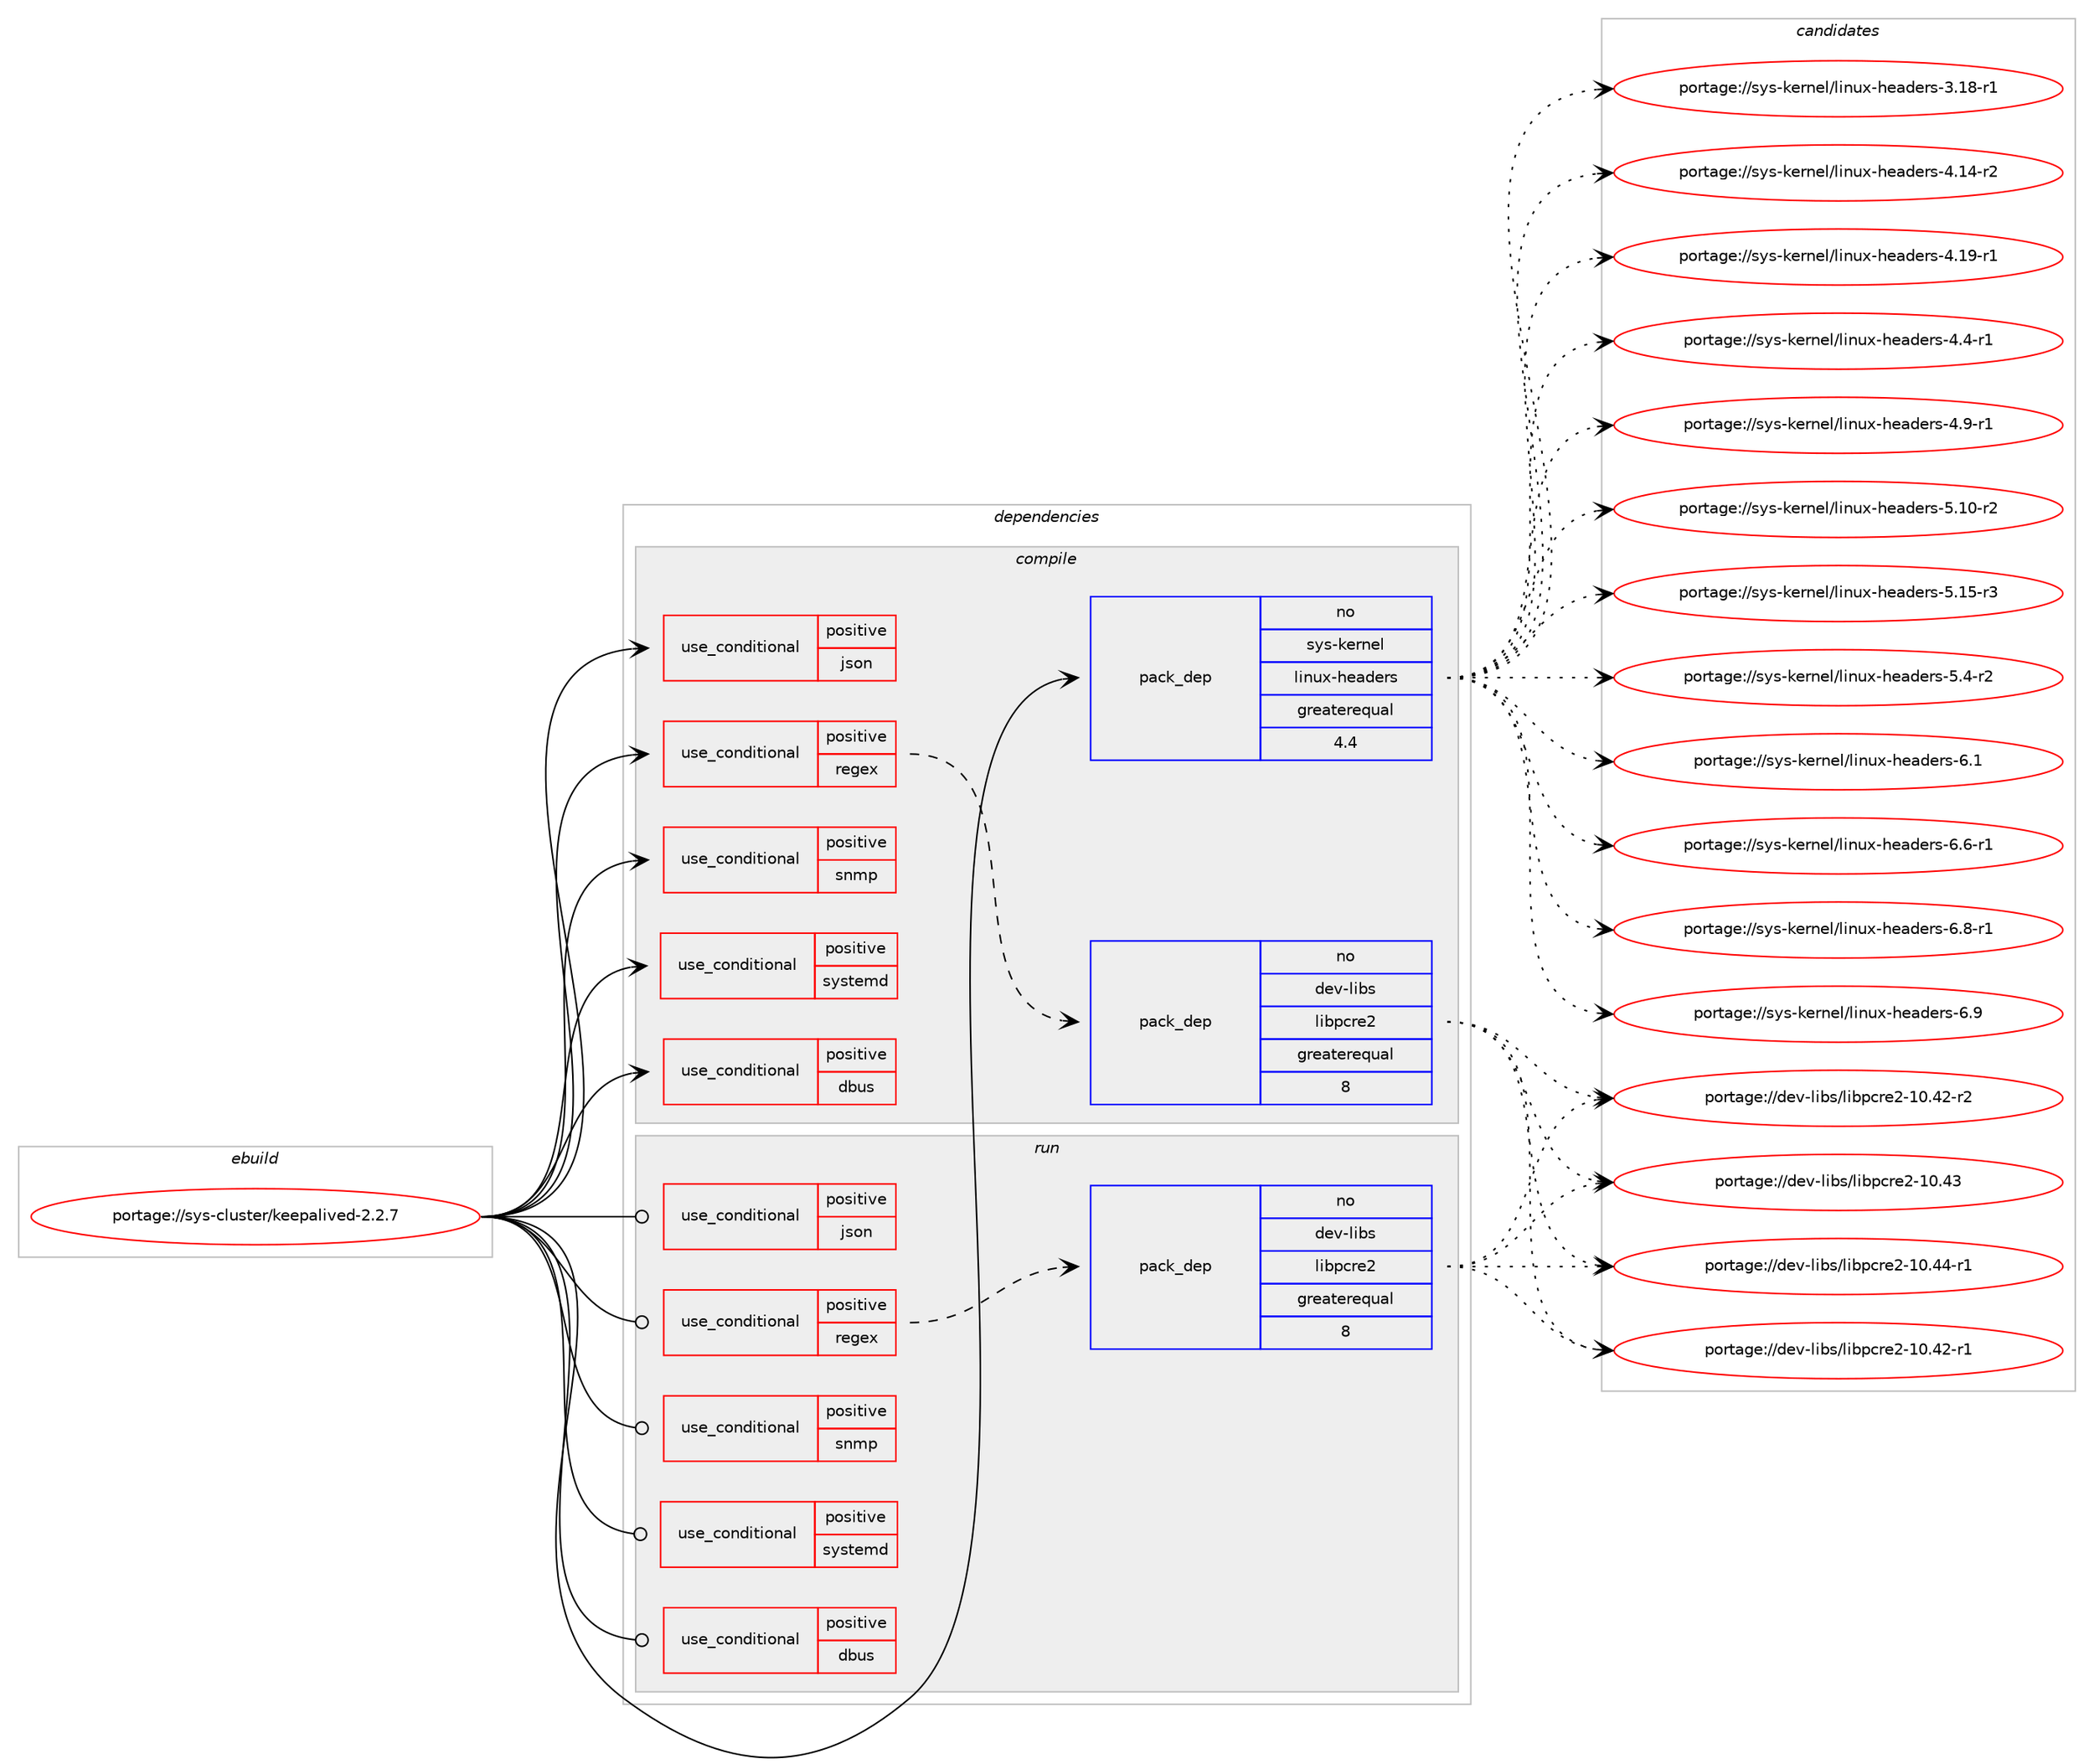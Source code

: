 digraph prolog {

# *************
# Graph options
# *************

newrank=true;
concentrate=true;
compound=true;
graph [rankdir=LR,fontname=Helvetica,fontsize=10,ranksep=1.5];#, ranksep=2.5, nodesep=0.2];
edge  [arrowhead=vee];
node  [fontname=Helvetica,fontsize=10];

# **********
# The ebuild
# **********

subgraph cluster_leftcol {
color=gray;
rank=same;
label=<<i>ebuild</i>>;
id [label="portage://sys-cluster/keepalived-2.2.7", color=red, width=4, href="../sys-cluster/keepalived-2.2.7.svg"];
}

# ****************
# The dependencies
# ****************

subgraph cluster_midcol {
color=gray;
label=<<i>dependencies</i>>;
subgraph cluster_compile {
fillcolor="#eeeeee";
style=filled;
label=<<i>compile</i>>;
subgraph cond111631 {
dependency215920 [label=<<TABLE BORDER="0" CELLBORDER="1" CELLSPACING="0" CELLPADDING="4"><TR><TD ROWSPAN="3" CELLPADDING="10">use_conditional</TD></TR><TR><TD>positive</TD></TR><TR><TD>dbus</TD></TR></TABLE>>, shape=none, color=red];
# *** BEGIN UNKNOWN DEPENDENCY TYPE (TODO) ***
# dependency215920 -> package_dependency(portage://sys-cluster/keepalived-2.2.7,install,no,sys-apps,dbus,none,[,,],[],[])
# *** END UNKNOWN DEPENDENCY TYPE (TODO) ***

# *** BEGIN UNKNOWN DEPENDENCY TYPE (TODO) ***
# dependency215920 -> package_dependency(portage://sys-cluster/keepalived-2.2.7,install,no,dev-libs,glib,none,[,,],[slot(2)],[])
# *** END UNKNOWN DEPENDENCY TYPE (TODO) ***

}
id:e -> dependency215920:w [weight=20,style="solid",arrowhead="vee"];
subgraph cond111632 {
dependency215921 [label=<<TABLE BORDER="0" CELLBORDER="1" CELLSPACING="0" CELLPADDING="4"><TR><TD ROWSPAN="3" CELLPADDING="10">use_conditional</TD></TR><TR><TD>positive</TD></TR><TR><TD>json</TD></TR></TABLE>>, shape=none, color=red];
# *** BEGIN UNKNOWN DEPENDENCY TYPE (TODO) ***
# dependency215921 -> package_dependency(portage://sys-cluster/keepalived-2.2.7,install,no,dev-libs,json-c,none,[,,],any_same_slot,[])
# *** END UNKNOWN DEPENDENCY TYPE (TODO) ***

}
id:e -> dependency215921:w [weight=20,style="solid",arrowhead="vee"];
subgraph cond111633 {
dependency215922 [label=<<TABLE BORDER="0" CELLBORDER="1" CELLSPACING="0" CELLPADDING="4"><TR><TD ROWSPAN="3" CELLPADDING="10">use_conditional</TD></TR><TR><TD>positive</TD></TR><TR><TD>regex</TD></TR></TABLE>>, shape=none, color=red];
subgraph pack101414 {
dependency215923 [label=<<TABLE BORDER="0" CELLBORDER="1" CELLSPACING="0" CELLPADDING="4" WIDTH="220"><TR><TD ROWSPAN="6" CELLPADDING="30">pack_dep</TD></TR><TR><TD WIDTH="110">no</TD></TR><TR><TD>dev-libs</TD></TR><TR><TD>libpcre2</TD></TR><TR><TD>greaterequal</TD></TR><TR><TD>8</TD></TR></TABLE>>, shape=none, color=blue];
}
dependency215922:e -> dependency215923:w [weight=20,style="dashed",arrowhead="vee"];
}
id:e -> dependency215922:w [weight=20,style="solid",arrowhead="vee"];
subgraph cond111634 {
dependency215924 [label=<<TABLE BORDER="0" CELLBORDER="1" CELLSPACING="0" CELLPADDING="4"><TR><TD ROWSPAN="3" CELLPADDING="10">use_conditional</TD></TR><TR><TD>positive</TD></TR><TR><TD>snmp</TD></TR></TABLE>>, shape=none, color=red];
# *** BEGIN UNKNOWN DEPENDENCY TYPE (TODO) ***
# dependency215924 -> package_dependency(portage://sys-cluster/keepalived-2.2.7,install,no,net-analyzer,net-snmp,none,[,,],any_same_slot,[])
# *** END UNKNOWN DEPENDENCY TYPE (TODO) ***

}
id:e -> dependency215924:w [weight=20,style="solid",arrowhead="vee"];
subgraph cond111635 {
dependency215925 [label=<<TABLE BORDER="0" CELLBORDER="1" CELLSPACING="0" CELLPADDING="4"><TR><TD ROWSPAN="3" CELLPADDING="10">use_conditional</TD></TR><TR><TD>positive</TD></TR><TR><TD>systemd</TD></TR></TABLE>>, shape=none, color=red];
# *** BEGIN UNKNOWN DEPENDENCY TYPE (TODO) ***
# dependency215925 -> package_dependency(portage://sys-cluster/keepalived-2.2.7,install,no,sys-apps,systemd,none,[,,],[],[])
# *** END UNKNOWN DEPENDENCY TYPE (TODO) ***

}
id:e -> dependency215925:w [weight=20,style="solid",arrowhead="vee"];
# *** BEGIN UNKNOWN DEPENDENCY TYPE (TODO) ***
# id -> package_dependency(portage://sys-cluster/keepalived-2.2.7,install,no,dev-libs,libnl,none,[,,],any_same_slot,[])
# *** END UNKNOWN DEPENDENCY TYPE (TODO) ***

# *** BEGIN UNKNOWN DEPENDENCY TYPE (TODO) ***
# id -> package_dependency(portage://sys-cluster/keepalived-2.2.7,install,no,dev-libs,openssl,none,[,,],any_same_slot,[])
# *** END UNKNOWN DEPENDENCY TYPE (TODO) ***

# *** BEGIN UNKNOWN DEPENDENCY TYPE (TODO) ***
# id -> package_dependency(portage://sys-cluster/keepalived-2.2.7,install,no,dev-libs,popt,none,[,,],[],[])
# *** END UNKNOWN DEPENDENCY TYPE (TODO) ***

# *** BEGIN UNKNOWN DEPENDENCY TYPE (TODO) ***
# id -> package_dependency(portage://sys-cluster/keepalived-2.2.7,install,no,net-libs,libnfnetlink,none,[,,],[],[])
# *** END UNKNOWN DEPENDENCY TYPE (TODO) ***

# *** BEGIN UNKNOWN DEPENDENCY TYPE (TODO) ***
# id -> package_dependency(portage://sys-cluster/keepalived-2.2.7,install,no,sys-apps,iproute2,none,[,,],[],[])
# *** END UNKNOWN DEPENDENCY TYPE (TODO) ***

subgraph pack101415 {
dependency215926 [label=<<TABLE BORDER="0" CELLBORDER="1" CELLSPACING="0" CELLPADDING="4" WIDTH="220"><TR><TD ROWSPAN="6" CELLPADDING="30">pack_dep</TD></TR><TR><TD WIDTH="110">no</TD></TR><TR><TD>sys-kernel</TD></TR><TR><TD>linux-headers</TD></TR><TR><TD>greaterequal</TD></TR><TR><TD>4.4</TD></TR></TABLE>>, shape=none, color=blue];
}
id:e -> dependency215926:w [weight=20,style="solid",arrowhead="vee"];
}
subgraph cluster_compileandrun {
fillcolor="#eeeeee";
style=filled;
label=<<i>compile and run</i>>;
}
subgraph cluster_run {
fillcolor="#eeeeee";
style=filled;
label=<<i>run</i>>;
subgraph cond111636 {
dependency215927 [label=<<TABLE BORDER="0" CELLBORDER="1" CELLSPACING="0" CELLPADDING="4"><TR><TD ROWSPAN="3" CELLPADDING="10">use_conditional</TD></TR><TR><TD>positive</TD></TR><TR><TD>dbus</TD></TR></TABLE>>, shape=none, color=red];
# *** BEGIN UNKNOWN DEPENDENCY TYPE (TODO) ***
# dependency215927 -> package_dependency(portage://sys-cluster/keepalived-2.2.7,run,no,sys-apps,dbus,none,[,,],[],[])
# *** END UNKNOWN DEPENDENCY TYPE (TODO) ***

# *** BEGIN UNKNOWN DEPENDENCY TYPE (TODO) ***
# dependency215927 -> package_dependency(portage://sys-cluster/keepalived-2.2.7,run,no,dev-libs,glib,none,[,,],[slot(2)],[])
# *** END UNKNOWN DEPENDENCY TYPE (TODO) ***

}
id:e -> dependency215927:w [weight=20,style="solid",arrowhead="odot"];
subgraph cond111637 {
dependency215928 [label=<<TABLE BORDER="0" CELLBORDER="1" CELLSPACING="0" CELLPADDING="4"><TR><TD ROWSPAN="3" CELLPADDING="10">use_conditional</TD></TR><TR><TD>positive</TD></TR><TR><TD>json</TD></TR></TABLE>>, shape=none, color=red];
# *** BEGIN UNKNOWN DEPENDENCY TYPE (TODO) ***
# dependency215928 -> package_dependency(portage://sys-cluster/keepalived-2.2.7,run,no,dev-libs,json-c,none,[,,],any_same_slot,[])
# *** END UNKNOWN DEPENDENCY TYPE (TODO) ***

}
id:e -> dependency215928:w [weight=20,style="solid",arrowhead="odot"];
subgraph cond111638 {
dependency215929 [label=<<TABLE BORDER="0" CELLBORDER="1" CELLSPACING="0" CELLPADDING="4"><TR><TD ROWSPAN="3" CELLPADDING="10">use_conditional</TD></TR><TR><TD>positive</TD></TR><TR><TD>regex</TD></TR></TABLE>>, shape=none, color=red];
subgraph pack101416 {
dependency215930 [label=<<TABLE BORDER="0" CELLBORDER="1" CELLSPACING="0" CELLPADDING="4" WIDTH="220"><TR><TD ROWSPAN="6" CELLPADDING="30">pack_dep</TD></TR><TR><TD WIDTH="110">no</TD></TR><TR><TD>dev-libs</TD></TR><TR><TD>libpcre2</TD></TR><TR><TD>greaterequal</TD></TR><TR><TD>8</TD></TR></TABLE>>, shape=none, color=blue];
}
dependency215929:e -> dependency215930:w [weight=20,style="dashed",arrowhead="vee"];
}
id:e -> dependency215929:w [weight=20,style="solid",arrowhead="odot"];
subgraph cond111639 {
dependency215931 [label=<<TABLE BORDER="0" CELLBORDER="1" CELLSPACING="0" CELLPADDING="4"><TR><TD ROWSPAN="3" CELLPADDING="10">use_conditional</TD></TR><TR><TD>positive</TD></TR><TR><TD>snmp</TD></TR></TABLE>>, shape=none, color=red];
# *** BEGIN UNKNOWN DEPENDENCY TYPE (TODO) ***
# dependency215931 -> package_dependency(portage://sys-cluster/keepalived-2.2.7,run,no,net-analyzer,net-snmp,none,[,,],any_same_slot,[])
# *** END UNKNOWN DEPENDENCY TYPE (TODO) ***

}
id:e -> dependency215931:w [weight=20,style="solid",arrowhead="odot"];
subgraph cond111640 {
dependency215932 [label=<<TABLE BORDER="0" CELLBORDER="1" CELLSPACING="0" CELLPADDING="4"><TR><TD ROWSPAN="3" CELLPADDING="10">use_conditional</TD></TR><TR><TD>positive</TD></TR><TR><TD>systemd</TD></TR></TABLE>>, shape=none, color=red];
# *** BEGIN UNKNOWN DEPENDENCY TYPE (TODO) ***
# dependency215932 -> package_dependency(portage://sys-cluster/keepalived-2.2.7,run,no,sys-apps,systemd,none,[,,],[],[])
# *** END UNKNOWN DEPENDENCY TYPE (TODO) ***

}
id:e -> dependency215932:w [weight=20,style="solid",arrowhead="odot"];
# *** BEGIN UNKNOWN DEPENDENCY TYPE (TODO) ***
# id -> package_dependency(portage://sys-cluster/keepalived-2.2.7,run,no,dev-libs,libnl,none,[,,],any_same_slot,[])
# *** END UNKNOWN DEPENDENCY TYPE (TODO) ***

# *** BEGIN UNKNOWN DEPENDENCY TYPE (TODO) ***
# id -> package_dependency(portage://sys-cluster/keepalived-2.2.7,run,no,dev-libs,openssl,none,[,,],any_same_slot,[])
# *** END UNKNOWN DEPENDENCY TYPE (TODO) ***

# *** BEGIN UNKNOWN DEPENDENCY TYPE (TODO) ***
# id -> package_dependency(portage://sys-cluster/keepalived-2.2.7,run,no,dev-libs,popt,none,[,,],[],[])
# *** END UNKNOWN DEPENDENCY TYPE (TODO) ***

# *** BEGIN UNKNOWN DEPENDENCY TYPE (TODO) ***
# id -> package_dependency(portage://sys-cluster/keepalived-2.2.7,run,no,net-libs,libnfnetlink,none,[,,],[],[])
# *** END UNKNOWN DEPENDENCY TYPE (TODO) ***

# *** BEGIN UNKNOWN DEPENDENCY TYPE (TODO) ***
# id -> package_dependency(portage://sys-cluster/keepalived-2.2.7,run,no,sys-apps,iproute2,none,[,,],[],[])
# *** END UNKNOWN DEPENDENCY TYPE (TODO) ***

}
}

# **************
# The candidates
# **************

subgraph cluster_choices {
rank=same;
color=gray;
label=<<i>candidates</i>>;

subgraph choice101414 {
color=black;
nodesep=1;
choice1001011184510810598115471081059811299114101504549484652504511449 [label="portage://dev-libs/libpcre2-10.42-r1", color=red, width=4,href="../dev-libs/libpcre2-10.42-r1.svg"];
choice1001011184510810598115471081059811299114101504549484652504511450 [label="portage://dev-libs/libpcre2-10.42-r2", color=red, width=4,href="../dev-libs/libpcre2-10.42-r2.svg"];
choice100101118451081059811547108105981129911410150454948465251 [label="portage://dev-libs/libpcre2-10.43", color=red, width=4,href="../dev-libs/libpcre2-10.43.svg"];
choice1001011184510810598115471081059811299114101504549484652524511449 [label="portage://dev-libs/libpcre2-10.44-r1", color=red, width=4,href="../dev-libs/libpcre2-10.44-r1.svg"];
dependency215923:e -> choice1001011184510810598115471081059811299114101504549484652504511449:w [style=dotted,weight="100"];
dependency215923:e -> choice1001011184510810598115471081059811299114101504549484652504511450:w [style=dotted,weight="100"];
dependency215923:e -> choice100101118451081059811547108105981129911410150454948465251:w [style=dotted,weight="100"];
dependency215923:e -> choice1001011184510810598115471081059811299114101504549484652524511449:w [style=dotted,weight="100"];
}
subgraph choice101415 {
color=black;
nodesep=1;
choice1151211154510710111411010110847108105110117120451041019710010111411545514649564511449 [label="portage://sys-kernel/linux-headers-3.18-r1", color=red, width=4,href="../sys-kernel/linux-headers-3.18-r1.svg"];
choice1151211154510710111411010110847108105110117120451041019710010111411545524649524511450 [label="portage://sys-kernel/linux-headers-4.14-r2", color=red, width=4,href="../sys-kernel/linux-headers-4.14-r2.svg"];
choice1151211154510710111411010110847108105110117120451041019710010111411545524649574511449 [label="portage://sys-kernel/linux-headers-4.19-r1", color=red, width=4,href="../sys-kernel/linux-headers-4.19-r1.svg"];
choice11512111545107101114110101108471081051101171204510410197100101114115455246524511449 [label="portage://sys-kernel/linux-headers-4.4-r1", color=red, width=4,href="../sys-kernel/linux-headers-4.4-r1.svg"];
choice11512111545107101114110101108471081051101171204510410197100101114115455246574511449 [label="portage://sys-kernel/linux-headers-4.9-r1", color=red, width=4,href="../sys-kernel/linux-headers-4.9-r1.svg"];
choice1151211154510710111411010110847108105110117120451041019710010111411545534649484511450 [label="portage://sys-kernel/linux-headers-5.10-r2", color=red, width=4,href="../sys-kernel/linux-headers-5.10-r2.svg"];
choice1151211154510710111411010110847108105110117120451041019710010111411545534649534511451 [label="portage://sys-kernel/linux-headers-5.15-r3", color=red, width=4,href="../sys-kernel/linux-headers-5.15-r3.svg"];
choice11512111545107101114110101108471081051101171204510410197100101114115455346524511450 [label="portage://sys-kernel/linux-headers-5.4-r2", color=red, width=4,href="../sys-kernel/linux-headers-5.4-r2.svg"];
choice1151211154510710111411010110847108105110117120451041019710010111411545544649 [label="portage://sys-kernel/linux-headers-6.1", color=red, width=4,href="../sys-kernel/linux-headers-6.1.svg"];
choice11512111545107101114110101108471081051101171204510410197100101114115455446544511449 [label="portage://sys-kernel/linux-headers-6.6-r1", color=red, width=4,href="../sys-kernel/linux-headers-6.6-r1.svg"];
choice11512111545107101114110101108471081051101171204510410197100101114115455446564511449 [label="portage://sys-kernel/linux-headers-6.8-r1", color=red, width=4,href="../sys-kernel/linux-headers-6.8-r1.svg"];
choice1151211154510710111411010110847108105110117120451041019710010111411545544657 [label="portage://sys-kernel/linux-headers-6.9", color=red, width=4,href="../sys-kernel/linux-headers-6.9.svg"];
dependency215926:e -> choice1151211154510710111411010110847108105110117120451041019710010111411545514649564511449:w [style=dotted,weight="100"];
dependency215926:e -> choice1151211154510710111411010110847108105110117120451041019710010111411545524649524511450:w [style=dotted,weight="100"];
dependency215926:e -> choice1151211154510710111411010110847108105110117120451041019710010111411545524649574511449:w [style=dotted,weight="100"];
dependency215926:e -> choice11512111545107101114110101108471081051101171204510410197100101114115455246524511449:w [style=dotted,weight="100"];
dependency215926:e -> choice11512111545107101114110101108471081051101171204510410197100101114115455246574511449:w [style=dotted,weight="100"];
dependency215926:e -> choice1151211154510710111411010110847108105110117120451041019710010111411545534649484511450:w [style=dotted,weight="100"];
dependency215926:e -> choice1151211154510710111411010110847108105110117120451041019710010111411545534649534511451:w [style=dotted,weight="100"];
dependency215926:e -> choice11512111545107101114110101108471081051101171204510410197100101114115455346524511450:w [style=dotted,weight="100"];
dependency215926:e -> choice1151211154510710111411010110847108105110117120451041019710010111411545544649:w [style=dotted,weight="100"];
dependency215926:e -> choice11512111545107101114110101108471081051101171204510410197100101114115455446544511449:w [style=dotted,weight="100"];
dependency215926:e -> choice11512111545107101114110101108471081051101171204510410197100101114115455446564511449:w [style=dotted,weight="100"];
dependency215926:e -> choice1151211154510710111411010110847108105110117120451041019710010111411545544657:w [style=dotted,weight="100"];
}
subgraph choice101416 {
color=black;
nodesep=1;
choice1001011184510810598115471081059811299114101504549484652504511449 [label="portage://dev-libs/libpcre2-10.42-r1", color=red, width=4,href="../dev-libs/libpcre2-10.42-r1.svg"];
choice1001011184510810598115471081059811299114101504549484652504511450 [label="portage://dev-libs/libpcre2-10.42-r2", color=red, width=4,href="../dev-libs/libpcre2-10.42-r2.svg"];
choice100101118451081059811547108105981129911410150454948465251 [label="portage://dev-libs/libpcre2-10.43", color=red, width=4,href="../dev-libs/libpcre2-10.43.svg"];
choice1001011184510810598115471081059811299114101504549484652524511449 [label="portage://dev-libs/libpcre2-10.44-r1", color=red, width=4,href="../dev-libs/libpcre2-10.44-r1.svg"];
dependency215930:e -> choice1001011184510810598115471081059811299114101504549484652504511449:w [style=dotted,weight="100"];
dependency215930:e -> choice1001011184510810598115471081059811299114101504549484652504511450:w [style=dotted,weight="100"];
dependency215930:e -> choice100101118451081059811547108105981129911410150454948465251:w [style=dotted,weight="100"];
dependency215930:e -> choice1001011184510810598115471081059811299114101504549484652524511449:w [style=dotted,weight="100"];
}
}

}
